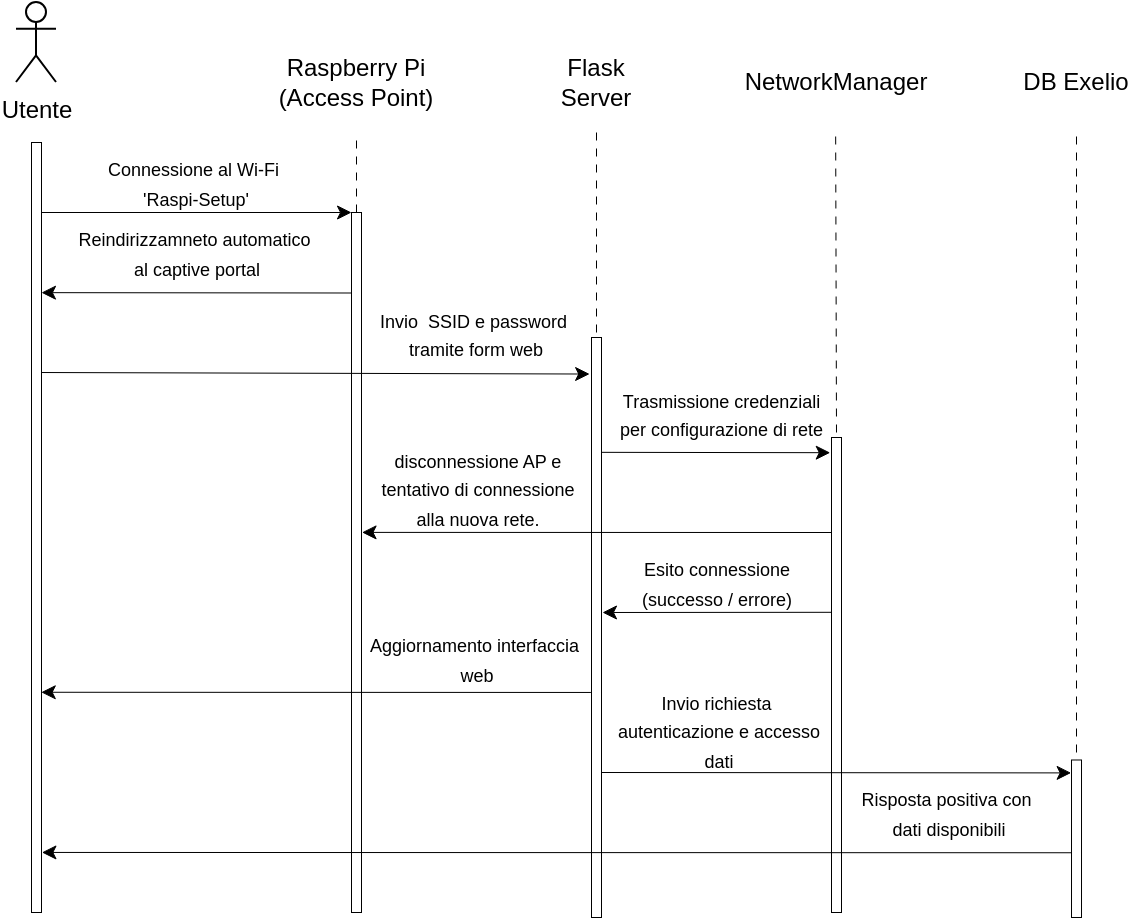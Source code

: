 <mxfile version="28.1.0">
  <diagram name="Pagina-1" id="tq52YlOCexYvRxjg1cUE">
    <mxGraphModel dx="770" dy="607" grid="1" gridSize="10" guides="1" tooltips="1" connect="1" arrows="1" fold="1" page="1" pageScale="1" pageWidth="827" pageHeight="1169" math="0" shadow="0">
      <root>
        <mxCell id="0" />
        <mxCell id="1" parent="0" />
        <mxCell id="SwMPss9vTa-oRpbX-aID-1" value="Utente&lt;div&gt;&lt;br&gt;&lt;/div&gt;" style="shape=umlActor;verticalLabelPosition=bottom;verticalAlign=top;html=1;outlineConnect=0;" vertex="1" parent="1">
          <mxGeometry x="30" y="55" width="20" height="40" as="geometry" />
        </mxCell>
        <mxCell id="SwMPss9vTa-oRpbX-aID-2" value="" style="endArrow=none;dashed=1;html=1;dashPattern=8 8;strokeWidth=0.5;rounded=0;strokeColor=#FFFFFF;" edge="1" parent="1">
          <mxGeometry width="50" height="50" relative="1" as="geometry">
            <mxPoint x="43" y="125" as="sourcePoint" />
            <mxPoint x="40" y="120" as="targetPoint" />
          </mxGeometry>
        </mxCell>
        <mxCell id="SwMPss9vTa-oRpbX-aID-3" value="Raspberry Pi&lt;div&gt;(Access Point)&lt;/div&gt;" style="text;html=1;align=center;verticalAlign=middle;whiteSpace=wrap;rounded=0;" vertex="1" parent="1">
          <mxGeometry x="150" y="80" width="100" height="30" as="geometry" />
        </mxCell>
        <mxCell id="SwMPss9vTa-oRpbX-aID-4" value="Flask Server" style="text;html=1;align=center;verticalAlign=middle;whiteSpace=wrap;rounded=0;" vertex="1" parent="1">
          <mxGeometry x="290" y="80" width="60" height="30" as="geometry" />
        </mxCell>
        <mxCell id="SwMPss9vTa-oRpbX-aID-6" value="DB Exelio" style="text;html=1;align=center;verticalAlign=middle;whiteSpace=wrap;rounded=0;" vertex="1" parent="1">
          <mxGeometry x="530" y="80" width="60" height="30" as="geometry" />
        </mxCell>
        <mxCell id="SwMPss9vTa-oRpbX-aID-8" value="&lt;font style=&quot;font-size: 9px;&quot;&gt;Connessione al Wi-Fi&amp;nbsp;&lt;/font&gt;&lt;div&gt;&lt;font style=&quot;font-size: 9px;&quot;&gt;&#39;Raspi-Setup&#39;&lt;/font&gt;&lt;/div&gt;" style="text;html=1;align=center;verticalAlign=middle;whiteSpace=wrap;rounded=0;" vertex="1" parent="1">
          <mxGeometry x="60" y="130" width="120" height="30" as="geometry" />
        </mxCell>
        <mxCell id="SwMPss9vTa-oRpbX-aID-9" value="" style="endArrow=none;dashed=1;html=1;dashPattern=8 8;strokeWidth=0.5;rounded=0;" edge="1" parent="1">
          <mxGeometry width="50" height="50" relative="1" as="geometry">
            <mxPoint x="200" y="160" as="sourcePoint" />
            <mxPoint x="200" y="120" as="targetPoint" />
          </mxGeometry>
        </mxCell>
        <mxCell id="SwMPss9vTa-oRpbX-aID-10" value="" style="rounded=0;whiteSpace=wrap;html=1;rotation=90;strokeWidth=0.5;" vertex="1" parent="1">
          <mxGeometry x="25" y="332.5" width="350" height="5" as="geometry" />
        </mxCell>
        <mxCell id="SwMPss9vTa-oRpbX-aID-11" value="" style="endArrow=classic;html=1;rounded=0;entryX=0;entryY=1;entryDx=0;entryDy=0;strokeWidth=0.5;" edge="1" parent="1" target="SwMPss9vTa-oRpbX-aID-10">
          <mxGeometry width="50" height="50" relative="1" as="geometry">
            <mxPoint x="40" y="160" as="sourcePoint" />
            <mxPoint x="150" y="190" as="targetPoint" />
          </mxGeometry>
        </mxCell>
        <mxCell id="SwMPss9vTa-oRpbX-aID-12" value="" style="endArrow=classic;html=1;rounded=0;strokeWidth=0.5;entryX=0.063;entryY=1.187;entryDx=0;entryDy=0;entryPerimeter=0;" edge="1" parent="1" target="SwMPss9vTa-oRpbX-aID-25">
          <mxGeometry width="50" height="50" relative="1" as="geometry">
            <mxPoint x="40" y="240" as="sourcePoint" />
            <mxPoint x="320" y="240" as="targetPoint" />
          </mxGeometry>
        </mxCell>
        <mxCell id="SwMPss9vTa-oRpbX-aID-14" value="NetworkManager" style="text;html=1;align=center;verticalAlign=middle;whiteSpace=wrap;rounded=0;" vertex="1" parent="1">
          <mxGeometry x="380" y="80" width="120" height="30" as="geometry" />
        </mxCell>
        <mxCell id="SwMPss9vTa-oRpbX-aID-18" value="" style="endArrow=classic;html=1;rounded=0;strokeWidth=0.5;exitX=0.115;exitY=1.049;exitDx=0;exitDy=0;exitPerimeter=0;entryX=0.195;entryY=0.002;entryDx=0;entryDy=0;entryPerimeter=0;" edge="1" parent="1" source="SwMPss9vTa-oRpbX-aID-10" target="SwMPss9vTa-oRpbX-aID-47">
          <mxGeometry width="50" height="50" relative="1" as="geometry">
            <mxPoint x="200" y="200" as="sourcePoint" />
            <mxPoint x="40" y="200" as="targetPoint" />
          </mxGeometry>
        </mxCell>
        <mxCell id="SwMPss9vTa-oRpbX-aID-19" value="&lt;font style=&quot;font-size: 9px;&quot;&gt;Reindirizzamneto automatico&amp;nbsp;&lt;/font&gt;&lt;div&gt;&lt;font style=&quot;font-size: 9px;&quot;&gt;al captive portal&lt;/font&gt;&lt;/div&gt;" style="text;html=1;align=center;verticalAlign=middle;resizable=0;points=[];autosize=1;strokeColor=none;fillColor=none;" vertex="1" parent="1">
          <mxGeometry x="50" y="160" width="140" height="40" as="geometry" />
        </mxCell>
        <mxCell id="SwMPss9vTa-oRpbX-aID-23" value="&lt;div style=&quot;text-align: center;&quot;&gt;&lt;font color=&quot;#000000&quot;&gt;&lt;span style=&quot;font-size: 9px; text-wrap-mode: nowrap;&quot;&gt;Invio &amp;nbsp;SSID e password&lt;/span&gt;&lt;/font&gt;&lt;/div&gt;&lt;div style=&quot;text-align: center;&quot;&gt;&lt;font color=&quot;#000000&quot;&gt;&lt;span style=&quot;font-size: 9px; text-wrap-mode: nowrap;&quot;&gt;&amp;nbsp;tramite form web&lt;/span&gt;&lt;/font&gt;&lt;/div&gt;" style="text;whiteSpace=wrap;html=1;" vertex="1" parent="1">
          <mxGeometry x="210" y="200" width="100" height="50" as="geometry" />
        </mxCell>
        <mxCell id="SwMPss9vTa-oRpbX-aID-24" value="" style="endArrow=none;dashed=1;html=1;dashPattern=8 8;strokeWidth=0.5;rounded=0;" edge="1" parent="1">
          <mxGeometry width="50" height="50" relative="1" as="geometry">
            <mxPoint x="320" y="220" as="sourcePoint" />
            <mxPoint x="320" y="120" as="targetPoint" />
          </mxGeometry>
        </mxCell>
        <mxCell id="SwMPss9vTa-oRpbX-aID-25" value="" style="rounded=0;whiteSpace=wrap;html=1;rotation=90;strokeWidth=0.5;" vertex="1" parent="1">
          <mxGeometry x="175" y="365" width="290" height="5" as="geometry" />
        </mxCell>
        <mxCell id="SwMPss9vTa-oRpbX-aID-27" value="" style="rounded=0;whiteSpace=wrap;html=1;rotation=90;strokeWidth=0.5;" vertex="1" parent="1">
          <mxGeometry x="321.25" y="388.75" width="237.5" height="5" as="geometry" />
        </mxCell>
        <mxCell id="SwMPss9vTa-oRpbX-aID-28" value="" style="endArrow=none;dashed=1;html=1;dashPattern=8 8;strokeWidth=0.5;rounded=0;" edge="1" parent="1">
          <mxGeometry width="50" height="50" relative="1" as="geometry">
            <mxPoint x="440" y="270" as="sourcePoint" />
            <mxPoint x="439.58" y="120" as="targetPoint" />
          </mxGeometry>
        </mxCell>
        <mxCell id="SwMPss9vTa-oRpbX-aID-29" value="" style="endArrow=classic;html=1;rounded=0;strokeWidth=0.5;exitX=0.198;exitY=-0.028;exitDx=0;exitDy=0;exitPerimeter=0;entryX=0.032;entryY=1.127;entryDx=0;entryDy=0;entryPerimeter=0;" edge="1" parent="1" source="SwMPss9vTa-oRpbX-aID-25" target="SwMPss9vTa-oRpbX-aID-27">
          <mxGeometry width="50" height="50" relative="1" as="geometry">
            <mxPoint x="330" y="280" as="sourcePoint" />
            <mxPoint x="440" y="280" as="targetPoint" />
          </mxGeometry>
        </mxCell>
        <mxCell id="SwMPss9vTa-oRpbX-aID-30" value="&lt;div style=&quot;text-align: center;&quot;&gt;&lt;span style=&quot;font-size: 9px; white-space: nowrap;&quot;&gt;Trasmissione credenziali&lt;/span&gt;&lt;/div&gt;&lt;div style=&quot;text-align: center;&quot;&gt;&lt;span style=&quot;font-size: 9px; white-space: nowrap;&quot;&gt;per configurazione di rete&lt;/span&gt;&lt;br&gt;&lt;/div&gt;" style="text;whiteSpace=wrap;html=1;" vertex="1" parent="1">
          <mxGeometry x="330" y="240" width="100" height="50" as="geometry" />
        </mxCell>
        <mxCell id="SwMPss9vTa-oRpbX-aID-31" value="" style="endArrow=classic;html=1;rounded=0;strokeWidth=0.5;entryX=0.457;entryY=-0.054;entryDx=0;entryDy=0;entryPerimeter=0;exitX=0.2;exitY=1.015;exitDx=0;exitDy=0;exitPerimeter=0;" edge="1" parent="1" source="SwMPss9vTa-oRpbX-aID-27" target="SwMPss9vTa-oRpbX-aID-10">
          <mxGeometry width="50" height="50" relative="1" as="geometry">
            <mxPoint x="140" y="240" as="sourcePoint" />
            <mxPoint x="417" y="240" as="targetPoint" />
          </mxGeometry>
        </mxCell>
        <mxCell id="SwMPss9vTa-oRpbX-aID-32" value="&lt;div style=&quot;text-align: center;&quot;&gt;&lt;span style=&quot;text-align: left;&quot;&gt;&lt;font style=&quot;font-size: 9px;&quot;&gt;disconnessione AP e tentativo di connessione alla nuova rete.&lt;/font&gt;&lt;/span&gt;&lt;br&gt;&lt;/div&gt;" style="text;whiteSpace=wrap;html=1;" vertex="1" parent="1">
          <mxGeometry x="210" y="270" width="100" height="32.5" as="geometry" />
        </mxCell>
        <mxCell id="SwMPss9vTa-oRpbX-aID-33" value="" style="endArrow=classic;html=1;rounded=0;strokeWidth=0.5;entryX=0.667;entryY=-0.07;entryDx=0;entryDy=0;entryPerimeter=0;exitX=0.368;exitY=0.967;exitDx=0;exitDy=0;exitPerimeter=0;" edge="1" parent="1" source="SwMPss9vTa-oRpbX-aID-27">
          <mxGeometry width="50" height="50" relative="1" as="geometry">
            <mxPoint x="440" y="360" as="sourcePoint" />
            <mxPoint x="323" y="360" as="targetPoint" />
          </mxGeometry>
        </mxCell>
        <mxCell id="SwMPss9vTa-oRpbX-aID-34" value="&lt;font style=&quot;font-size: 9px;&quot;&gt;Esito connessione&lt;/font&gt;&lt;div&gt;&lt;font style=&quot;font-size: 9px;&quot;&gt;(successo / errore)&lt;/font&gt;&lt;/div&gt;" style="text;html=1;align=center;verticalAlign=middle;resizable=0;points=[];autosize=1;strokeColor=none;fillColor=none;" vertex="1" parent="1">
          <mxGeometry x="330" y="325" width="100" height="40" as="geometry" />
        </mxCell>
        <mxCell id="SwMPss9vTa-oRpbX-aID-38" value="" style="endArrow=classic;html=1;rounded=0;strokeWidth=0.5;entryX=0.714;entryY=0.024;entryDx=0;entryDy=0;entryPerimeter=0;exitX=0.612;exitY=1.058;exitDx=0;exitDy=0;exitPerimeter=0;" edge="1" parent="1" source="SwMPss9vTa-oRpbX-aID-25" target="SwMPss9vTa-oRpbX-aID-47">
          <mxGeometry width="50" height="50" relative="1" as="geometry">
            <mxPoint x="310" y="400" as="sourcePoint" />
            <mxPoint x="40" y="400" as="targetPoint" />
          </mxGeometry>
        </mxCell>
        <mxCell id="SwMPss9vTa-oRpbX-aID-39" value="&lt;font style=&quot;font-size: 9px;&quot;&gt;Aggiornamento interfaccia&amp;nbsp;&lt;/font&gt;&lt;div&gt;&lt;font style=&quot;font-size: 9px;&quot;&gt;web&lt;/font&gt;&lt;/div&gt;" style="text;html=1;align=center;verticalAlign=middle;resizable=0;points=[];autosize=1;strokeColor=none;fillColor=none;" vertex="1" parent="1">
          <mxGeometry x="195" y="363" width="130" height="40" as="geometry" />
        </mxCell>
        <mxCell id="SwMPss9vTa-oRpbX-aID-40" value="" style="endArrow=classic;html=1;rounded=0;strokeWidth=0.5;exitX=0.75;exitY=0;exitDx=0;exitDy=0;entryX=0.082;entryY=1.038;entryDx=0;entryDy=0;entryPerimeter=0;" edge="1" parent="1" source="SwMPss9vTa-oRpbX-aID-25" target="SwMPss9vTa-oRpbX-aID-44">
          <mxGeometry width="50" height="50" relative="1" as="geometry">
            <mxPoint x="437" y="400" as="sourcePoint" />
            <mxPoint x="550" y="440" as="targetPoint" />
          </mxGeometry>
        </mxCell>
        <mxCell id="SwMPss9vTa-oRpbX-aID-41" value="&lt;span style=&quot;font-size: 9px;&quot;&gt;Invio richiesta&amp;nbsp;&lt;/span&gt;&lt;div&gt;&lt;span style=&quot;font-size: 9px;&quot;&gt;autenticazione&amp;nbsp;&lt;/span&gt;&lt;span style=&quot;font-size: 9px;&quot;&gt;e accesso&lt;/span&gt;&lt;/div&gt;&lt;div&gt;&lt;span style=&quot;font-size: 9px;&quot;&gt;dati&lt;/span&gt;&lt;/div&gt;" style="text;html=1;align=center;verticalAlign=middle;resizable=0;points=[];autosize=1;strokeColor=none;fillColor=none;" vertex="1" parent="1">
          <mxGeometry x="321.25" y="388.75" width="120" height="60" as="geometry" />
        </mxCell>
        <mxCell id="SwMPss9vTa-oRpbX-aID-43" value="" style="endArrow=none;dashed=1;html=1;dashPattern=8 8;strokeWidth=0.5;rounded=0;" edge="1" parent="1">
          <mxGeometry width="50" height="50" relative="1" as="geometry">
            <mxPoint x="560" y="430" as="sourcePoint" />
            <mxPoint x="560" y="120" as="targetPoint" />
          </mxGeometry>
        </mxCell>
        <mxCell id="SwMPss9vTa-oRpbX-aID-44" value="" style="rounded=0;whiteSpace=wrap;html=1;rotation=90;strokeWidth=0.5;" vertex="1" parent="1">
          <mxGeometry x="520.63" y="470.62" width="78.75" height="5" as="geometry" />
        </mxCell>
        <mxCell id="SwMPss9vTa-oRpbX-aID-45" value="" style="endArrow=classic;html=1;rounded=0;exitX=0.589;exitY=0.999;exitDx=0;exitDy=0;exitPerimeter=0;strokeWidth=0.5;entryX=0.922;entryY=-0.043;entryDx=0;entryDy=0;entryPerimeter=0;" edge="1" parent="1" source="SwMPss9vTa-oRpbX-aID-44" target="SwMPss9vTa-oRpbX-aID-47">
          <mxGeometry width="50" height="50" relative="1" as="geometry">
            <mxPoint x="556" y="479" as="sourcePoint" />
            <mxPoint x="40" y="480" as="targetPoint" />
          </mxGeometry>
        </mxCell>
        <mxCell id="SwMPss9vTa-oRpbX-aID-46" value="&lt;span style=&quot;font-size: 9px;&quot;&gt;Risposta positiva con&amp;nbsp;&lt;/span&gt;&lt;div&gt;&lt;span style=&quot;font-size: 9px;&quot;&gt;dati disponibili&lt;/span&gt;&lt;/div&gt;" style="text;html=1;align=center;verticalAlign=middle;resizable=0;points=[];autosize=1;strokeColor=none;fillColor=none;" vertex="1" parent="1">
          <mxGeometry x="441.25" y="440" width="110" height="40" as="geometry" />
        </mxCell>
        <mxCell id="SwMPss9vTa-oRpbX-aID-48" value="" style="endArrow=none;dashed=1;html=1;dashPattern=8 8;strokeWidth=0.5;rounded=0;exitX=0;exitY=0;exitDx=0;exitDy=0;" edge="1" parent="1" target="SwMPss9vTa-oRpbX-aID-47">
          <mxGeometry width="50" height="50" relative="1" as="geometry">
            <mxPoint x="40.0" y="510" as="sourcePoint" />
            <mxPoint x="40" y="120" as="targetPoint" />
          </mxGeometry>
        </mxCell>
        <mxCell id="SwMPss9vTa-oRpbX-aID-47" value="" style="rounded=0;whiteSpace=wrap;html=1;rotation=90;strokeWidth=0.5;" vertex="1" parent="1">
          <mxGeometry x="-152.5" y="315" width="385" height="5" as="geometry" />
        </mxCell>
      </root>
    </mxGraphModel>
  </diagram>
</mxfile>
